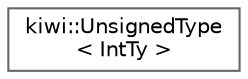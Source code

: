 digraph "Graphical Class Hierarchy"
{
 // LATEX_PDF_SIZE
  bgcolor="transparent";
  edge [fontname=Helvetica,fontsize=10,labelfontname=Helvetica,labelfontsize=10];
  node [fontname=Helvetica,fontsize=10,shape=box,height=0.2,width=0.4];
  rankdir="LR";
  Node0 [id="Node000000",label="kiwi::UnsignedType\l\< IntTy \>",height=0.2,width=0.4,color="grey40", fillcolor="white", style="filled",URL="$structkiwi_1_1UnsignedType.html",tooltip=" "];
}
